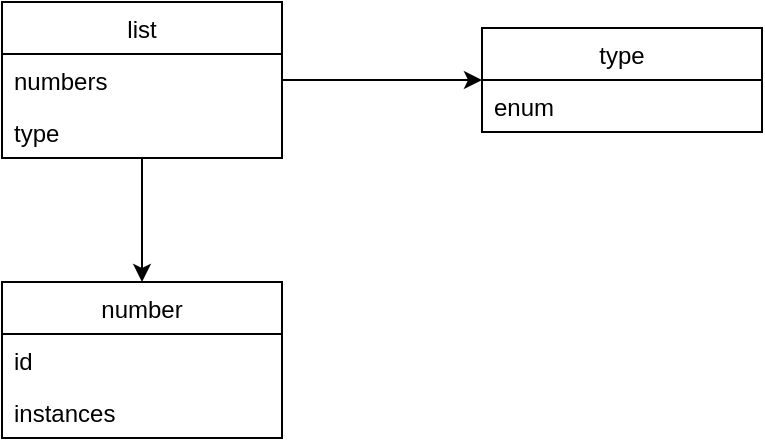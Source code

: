 <mxfile version="20.8.13" type="device"><diagram name="Sida-1" id="-bCv1N7t4b8QiZ_RgrfX"><mxGraphModel dx="1714" dy="1072" grid="1" gridSize="10" guides="1" tooltips="1" connect="1" arrows="1" fold="1" page="1" pageScale="1" pageWidth="827" pageHeight="1169" math="0" shadow="0"><root><mxCell id="0"/><mxCell id="1" parent="0"/><mxCell id="kjvpCD_wyVXb5QOeltNX-1" value="number" style="swimlane;fontStyle=0;childLayout=stackLayout;horizontal=1;startSize=26;fillColor=none;horizontalStack=0;resizeParent=1;resizeParentMax=0;resizeLast=0;collapsible=1;marginBottom=0;" vertex="1" parent="1"><mxGeometry x="120" y="340" width="140" height="78" as="geometry"/></mxCell><mxCell id="kjvpCD_wyVXb5QOeltNX-2" value="id" style="text;strokeColor=none;fillColor=none;align=left;verticalAlign=top;spacingLeft=4;spacingRight=4;overflow=hidden;rotatable=0;points=[[0,0.5],[1,0.5]];portConstraint=eastwest;" vertex="1" parent="kjvpCD_wyVXb5QOeltNX-1"><mxGeometry y="26" width="140" height="26" as="geometry"/></mxCell><mxCell id="kjvpCD_wyVXb5QOeltNX-3" value="instances" style="text;strokeColor=none;fillColor=none;align=left;verticalAlign=top;spacingLeft=4;spacingRight=4;overflow=hidden;rotatable=0;points=[[0,0.5],[1,0.5]];portConstraint=eastwest;" vertex="1" parent="kjvpCD_wyVXb5QOeltNX-1"><mxGeometry y="52" width="140" height="26" as="geometry"/></mxCell><mxCell id="kjvpCD_wyVXb5QOeltNX-5" value="list" style="swimlane;fontStyle=0;childLayout=stackLayout;horizontal=1;startSize=26;fillColor=none;horizontalStack=0;resizeParent=1;resizeParentMax=0;resizeLast=0;collapsible=1;marginBottom=0;" vertex="1" parent="1"><mxGeometry x="120" y="200" width="140" height="78" as="geometry"/></mxCell><mxCell id="kjvpCD_wyVXb5QOeltNX-6" value="numbers" style="text;strokeColor=none;fillColor=none;align=left;verticalAlign=top;spacingLeft=4;spacingRight=4;overflow=hidden;rotatable=0;points=[[0,0.5],[1,0.5]];portConstraint=eastwest;" vertex="1" parent="kjvpCD_wyVXb5QOeltNX-5"><mxGeometry y="26" width="140" height="26" as="geometry"/></mxCell><mxCell id="kjvpCD_wyVXb5QOeltNX-12" value="type" style="text;strokeColor=none;fillColor=none;align=left;verticalAlign=top;spacingLeft=4;spacingRight=4;overflow=hidden;rotatable=0;points=[[0,0.5],[1,0.5]];portConstraint=eastwest;" vertex="1" parent="kjvpCD_wyVXb5QOeltNX-5"><mxGeometry y="52" width="140" height="26" as="geometry"/></mxCell><mxCell id="kjvpCD_wyVXb5QOeltNX-9" value="type" style="swimlane;fontStyle=0;childLayout=stackLayout;horizontal=1;startSize=26;fillColor=none;horizontalStack=0;resizeParent=1;resizeParentMax=0;resizeLast=0;collapsible=1;marginBottom=0;" vertex="1" parent="1"><mxGeometry x="360" y="213" width="140" height="52" as="geometry"/></mxCell><mxCell id="kjvpCD_wyVXb5QOeltNX-10" value="enum" style="text;strokeColor=none;fillColor=none;align=left;verticalAlign=top;spacingLeft=4;spacingRight=4;overflow=hidden;rotatable=0;points=[[0,0.5],[1,0.5]];portConstraint=eastwest;" vertex="1" parent="kjvpCD_wyVXb5QOeltNX-9"><mxGeometry y="26" width="140" height="26" as="geometry"/></mxCell><mxCell id="kjvpCD_wyVXb5QOeltNX-13" value="" style="endArrow=classic;html=1;rounded=0;" edge="1" parent="1" source="kjvpCD_wyVXb5QOeltNX-5" target="kjvpCD_wyVXb5QOeltNX-1"><mxGeometry width="50" height="50" relative="1" as="geometry"><mxPoint x="20" y="700" as="sourcePoint"/><mxPoint x="70" y="650" as="targetPoint"/></mxGeometry></mxCell><mxCell id="kjvpCD_wyVXb5QOeltNX-14" value="" style="endArrow=classic;html=1;rounded=0;" edge="1" parent="1" source="kjvpCD_wyVXb5QOeltNX-5" target="kjvpCD_wyVXb5QOeltNX-9"><mxGeometry width="50" height="50" relative="1" as="geometry"><mxPoint x="490" y="460" as="sourcePoint"/><mxPoint x="540" y="410" as="targetPoint"/></mxGeometry></mxCell></root></mxGraphModel></diagram></mxfile>
